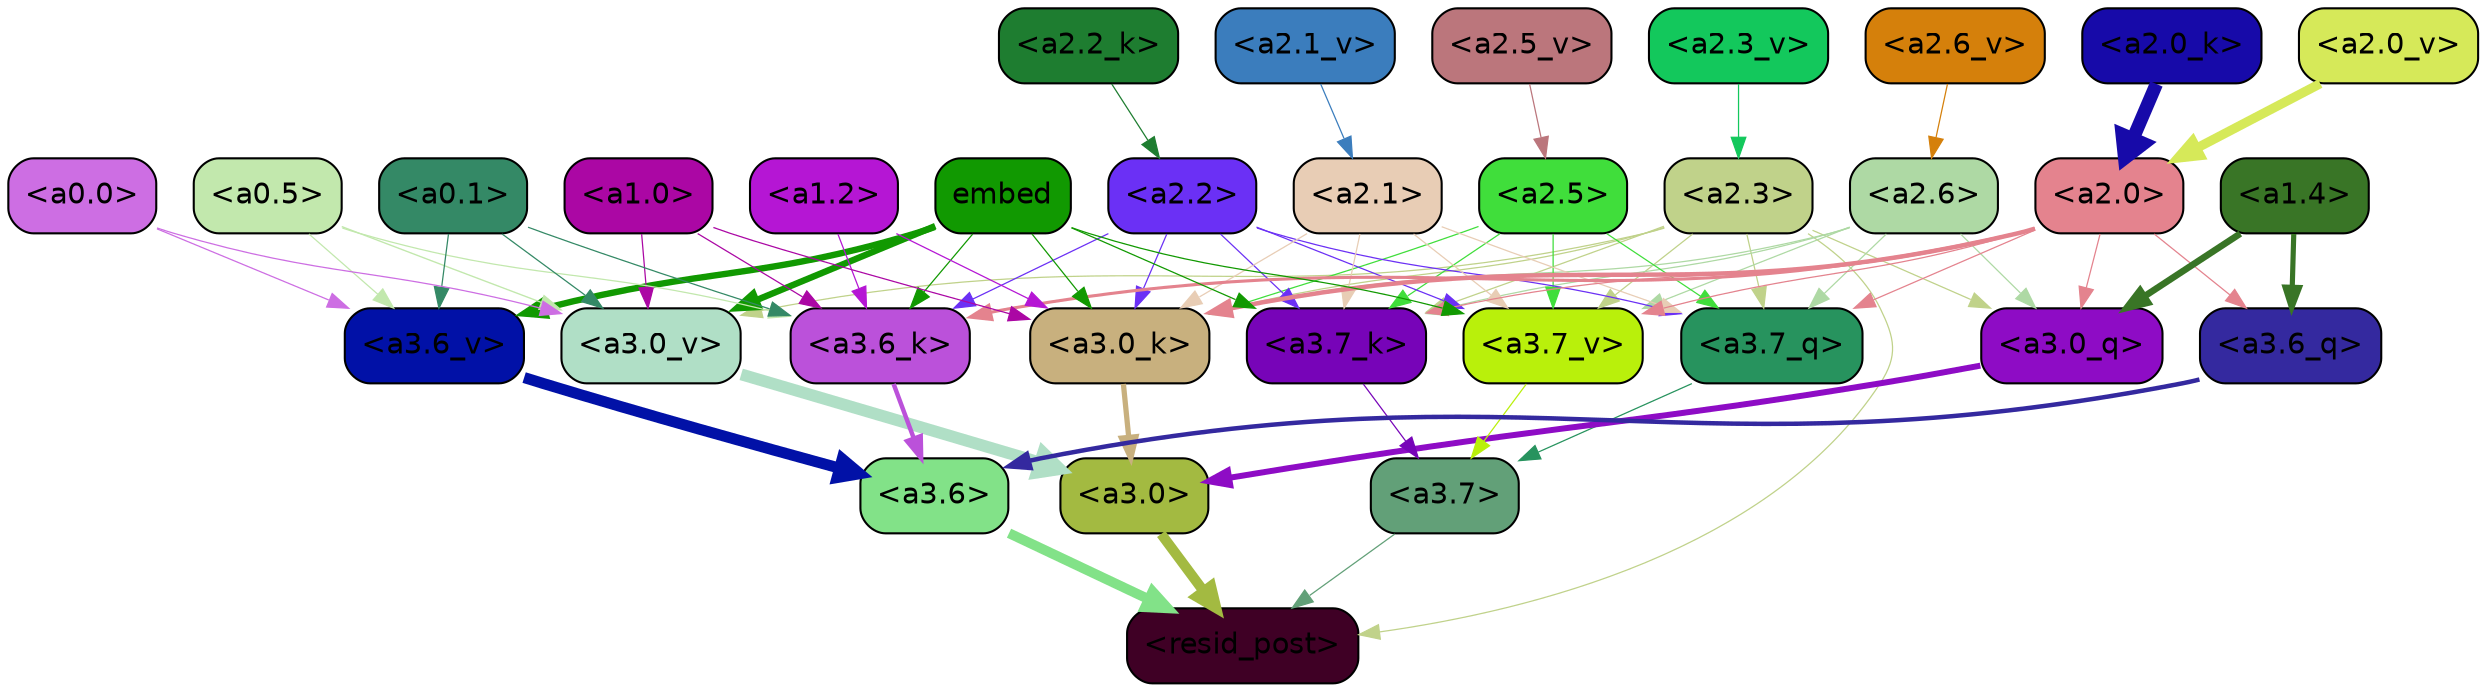 strict digraph "" {
	graph [bgcolor=transparent,
		layout=dot,
		overlap=false,
		splines=true
	];
	"<a3.7>"	[color=black,
		fillcolor="#62a078",
		fontname=Helvetica,
		shape=box,
		style="filled, rounded"];
	"<resid_post>"	[color=black,
		fillcolor="#3f0025",
		fontname=Helvetica,
		shape=box,
		style="filled, rounded"];
	"<a3.7>" -> "<resid_post>"	[color="#62a078",
		penwidth=0.6];
	"<a3.6>"	[color=black,
		fillcolor="#82e288",
		fontname=Helvetica,
		shape=box,
		style="filled, rounded"];
	"<a3.6>" -> "<resid_post>"	[color="#82e288",
		penwidth=4.7534414529800415];
	"<a3.0>"	[color=black,
		fillcolor="#a3ba41",
		fontname=Helvetica,
		shape=box,
		style="filled, rounded"];
	"<a3.0>" -> "<resid_post>"	[color="#a3ba41",
		penwidth=4.898576855659485];
	"<a2.3>"	[color=black,
		fillcolor="#c0d28a",
		fontname=Helvetica,
		shape=box,
		style="filled, rounded"];
	"<a2.3>" -> "<resid_post>"	[color="#c0d28a",
		penwidth=0.6];
	"<a3.7_q>"	[color=black,
		fillcolor="#27935e",
		fontname=Helvetica,
		shape=box,
		style="filled, rounded"];
	"<a2.3>" -> "<a3.7_q>"	[color="#c0d28a",
		penwidth=0.6];
	"<a3.0_q>"	[color=black,
		fillcolor="#8e0cc5",
		fontname=Helvetica,
		shape=box,
		style="filled, rounded"];
	"<a2.3>" -> "<a3.0_q>"	[color="#c0d28a",
		penwidth=0.6];
	"<a3.7_k>"	[color=black,
		fillcolor="#7704b8",
		fontname=Helvetica,
		shape=box,
		style="filled, rounded"];
	"<a2.3>" -> "<a3.7_k>"	[color="#c0d28a",
		penwidth=0.6];
	"<a3.0_k>"	[color=black,
		fillcolor="#c8b07e",
		fontname=Helvetica,
		shape=box,
		style="filled, rounded"];
	"<a2.3>" -> "<a3.0_k>"	[color="#c0d28a",
		penwidth=0.6];
	"<a3.7_v>"	[color=black,
		fillcolor="#b9f00b",
		fontname=Helvetica,
		shape=box,
		style="filled, rounded"];
	"<a2.3>" -> "<a3.7_v>"	[color="#c0d28a",
		penwidth=0.6];
	"<a3.0_v>"	[color=black,
		fillcolor="#b0dfc6",
		fontname=Helvetica,
		shape=box,
		style="filled, rounded"];
	"<a2.3>" -> "<a3.0_v>"	[color="#c0d28a",
		penwidth=0.6];
	"<a3.7_q>" -> "<a3.7>"	[color="#27935e",
		penwidth=0.6];
	"<a3.6_q>"	[color=black,
		fillcolor="#34299f",
		fontname=Helvetica,
		shape=box,
		style="filled, rounded"];
	"<a3.6_q>" -> "<a3.6>"	[color="#34299f",
		penwidth=2.160832464694977];
	"<a3.0_q>" -> "<a3.0>"	[color="#8e0cc5",
		penwidth=2.870753765106201];
	"<a3.7_k>" -> "<a3.7>"	[color="#7704b8",
		penwidth=0.6];
	"<a3.6_k>"	[color=black,
		fillcolor="#bb51da",
		fontname=Helvetica,
		shape=box,
		style="filled, rounded"];
	"<a3.6_k>" -> "<a3.6>"	[color="#bb51da",
		penwidth=2.13908451795578];
	"<a3.0_k>" -> "<a3.0>"	[color="#c8b07e",
		penwidth=2.520303964614868];
	"<a3.7_v>" -> "<a3.7>"	[color="#b9f00b",
		penwidth=0.6];
	"<a3.6_v>"	[color=black,
		fillcolor="#0111a7",
		fontname=Helvetica,
		shape=box,
		style="filled, rounded"];
	"<a3.6_v>" -> "<a3.6>"	[color="#0111a7",
		penwidth=5.297133803367615];
	"<a3.0_v>" -> "<a3.0>"	[color="#b0dfc6",
		penwidth=5.680712580680847];
	"<a2.6>"	[color=black,
		fillcolor="#aed9a4",
		fontname=Helvetica,
		shape=box,
		style="filled, rounded"];
	"<a2.6>" -> "<a3.7_q>"	[color="#aed9a4",
		penwidth=0.6];
	"<a2.6>" -> "<a3.0_q>"	[color="#aed9a4",
		penwidth=0.6];
	"<a2.6>" -> "<a3.7_k>"	[color="#aed9a4",
		penwidth=0.6];
	"<a2.6>" -> "<a3.0_k>"	[color="#aed9a4",
		penwidth=0.6];
	"<a2.6>" -> "<a3.7_v>"	[color="#aed9a4",
		penwidth=0.6];
	"<a2.5>"	[color=black,
		fillcolor="#40de3b",
		fontname=Helvetica,
		shape=box,
		style="filled, rounded"];
	"<a2.5>" -> "<a3.7_q>"	[color="#40de3b",
		penwidth=0.6];
	"<a2.5>" -> "<a3.7_k>"	[color="#40de3b",
		penwidth=0.6];
	"<a2.5>" -> "<a3.0_k>"	[color="#40de3b",
		penwidth=0.6];
	"<a2.5>" -> "<a3.7_v>"	[color="#40de3b",
		penwidth=0.6];
	"<a2.2>"	[color=black,
		fillcolor="#6b30f5",
		fontname=Helvetica,
		shape=box,
		style="filled, rounded"];
	"<a2.2>" -> "<a3.7_q>"	[color="#6b30f5",
		penwidth=0.6];
	"<a2.2>" -> "<a3.7_k>"	[color="#6b30f5",
		penwidth=0.6];
	"<a2.2>" -> "<a3.6_k>"	[color="#6b30f5",
		penwidth=0.6];
	"<a2.2>" -> "<a3.0_k>"	[color="#6b30f5",
		penwidth=0.6];
	"<a2.2>" -> "<a3.7_v>"	[color="#6b30f5",
		penwidth=0.6];
	"<a2.1>"	[color=black,
		fillcolor="#e8cdb5",
		fontname=Helvetica,
		shape=box,
		style="filled, rounded"];
	"<a2.1>" -> "<a3.7_q>"	[color="#e8cdb5",
		penwidth=0.6];
	"<a2.1>" -> "<a3.7_k>"	[color="#e8cdb5",
		penwidth=0.6];
	"<a2.1>" -> "<a3.0_k>"	[color="#e8cdb5",
		penwidth=0.6];
	"<a2.1>" -> "<a3.7_v>"	[color="#e8cdb5",
		penwidth=0.6];
	"<a2.0>"	[color=black,
		fillcolor="#e4838e",
		fontname=Helvetica,
		shape=box,
		style="filled, rounded"];
	"<a2.0>" -> "<a3.7_q>"	[color="#e4838e",
		penwidth=0.6];
	"<a2.0>" -> "<a3.6_q>"	[color="#e4838e",
		penwidth=0.6];
	"<a2.0>" -> "<a3.0_q>"	[color="#e4838e",
		penwidth=0.6];
	"<a2.0>" -> "<a3.7_k>"	[color="#e4838e",
		penwidth=0.6];
	"<a2.0>" -> "<a3.6_k>"	[color="#e4838e",
		penwidth=1.4855384826660156];
	"<a2.0>" -> "<a3.0_k>"	[color="#e4838e",
		penwidth=2.142689883708954];
	"<a2.0>" -> "<a3.7_v>"	[color="#e4838e",
		penwidth=0.6];
	"<a1.4>"	[color=black,
		fillcolor="#397526",
		fontname=Helvetica,
		shape=box,
		style="filled, rounded"];
	"<a1.4>" -> "<a3.6_q>"	[color="#397526",
		penwidth=2.4767253398895264];
	"<a1.4>" -> "<a3.0_q>"	[color="#397526",
		penwidth=3.192750334739685];
	embed	[color=black,
		fillcolor="#119901",
		fontname=Helvetica,
		shape=box,
		style="filled, rounded"];
	embed -> "<a3.7_k>"	[color="#119901",
		penwidth=0.6];
	embed -> "<a3.6_k>"	[color="#119901",
		penwidth=0.6];
	embed -> "<a3.0_k>"	[color="#119901",
		penwidth=0.6015868484973907];
	embed -> "<a3.7_v>"	[color="#119901",
		penwidth=0.6];
	embed -> "<a3.6_v>"	[color="#119901",
		penwidth=3.067279100418091];
	embed -> "<a3.0_v>"	[color="#119901",
		penwidth=3.0891895294189453];
	"<a1.2>"	[color=black,
		fillcolor="#b516d4",
		fontname=Helvetica,
		shape=box,
		style="filled, rounded"];
	"<a1.2>" -> "<a3.6_k>"	[color="#b516d4",
		penwidth=0.6];
	"<a1.2>" -> "<a3.0_k>"	[color="#b516d4",
		penwidth=0.6];
	"<a1.0>"	[color=black,
		fillcolor="#ab07a4",
		fontname=Helvetica,
		shape=box,
		style="filled, rounded"];
	"<a1.0>" -> "<a3.6_k>"	[color="#ab07a4",
		penwidth=0.6];
	"<a1.0>" -> "<a3.0_k>"	[color="#ab07a4",
		penwidth=0.6];
	"<a1.0>" -> "<a3.0_v>"	[color="#ab07a4",
		penwidth=0.6];
	"<a0.5>"	[color=black,
		fillcolor="#c2e8ad",
		fontname=Helvetica,
		shape=box,
		style="filled, rounded"];
	"<a0.5>" -> "<a3.6_k>"	[color="#c2e8ad",
		penwidth=0.6];
	"<a0.5>" -> "<a3.6_v>"	[color="#c2e8ad",
		penwidth=0.6];
	"<a0.5>" -> "<a3.0_v>"	[color="#c2e8ad",
		penwidth=0.6549575447570533];
	"<a0.1>"	[color=black,
		fillcolor="#348966",
		fontname=Helvetica,
		shape=box,
		style="filled, rounded"];
	"<a0.1>" -> "<a3.6_k>"	[color="#348966",
		penwidth=0.6];
	"<a0.1>" -> "<a3.6_v>"	[color="#348966",
		penwidth=0.6];
	"<a0.1>" -> "<a3.0_v>"	[color="#348966",
		penwidth=0.6];
	"<a0.0>"	[color=black,
		fillcolor="#cd6ee3",
		fontname=Helvetica,
		shape=box,
		style="filled, rounded"];
	"<a0.0>" -> "<a3.6_v>"	[color="#cd6ee3",
		penwidth=0.6];
	"<a0.0>" -> "<a3.0_v>"	[color="#cd6ee3",
		penwidth=0.6];
	"<a2.2_k>"	[color=black,
		fillcolor="#1e7d30",
		fontname=Helvetica,
		shape=box,
		style="filled, rounded"];
	"<a2.2_k>" -> "<a2.2>"	[color="#1e7d30",
		penwidth=0.6];
	"<a2.0_k>"	[color=black,
		fillcolor="#170aa9",
		fontname=Helvetica,
		shape=box,
		style="filled, rounded"];
	"<a2.0_k>" -> "<a2.0>"	[color="#170aa9",
		penwidth=6.397904872894287];
	"<a2.6_v>"	[color=black,
		fillcolor="#d5800b",
		fontname=Helvetica,
		shape=box,
		style="filled, rounded"];
	"<a2.6_v>" -> "<a2.6>"	[color="#d5800b",
		penwidth=0.6];
	"<a2.5_v>"	[color=black,
		fillcolor="#bb767c",
		fontname=Helvetica,
		shape=box,
		style="filled, rounded"];
	"<a2.5_v>" -> "<a2.5>"	[color="#bb767c",
		penwidth=0.6];
	"<a2.3_v>"	[color=black,
		fillcolor="#13c85c",
		fontname=Helvetica,
		shape=box,
		style="filled, rounded"];
	"<a2.3_v>" -> "<a2.3>"	[color="#13c85c",
		penwidth=0.6];
	"<a2.1_v>"	[color=black,
		fillcolor="#3b7dbd",
		fontname=Helvetica,
		shape=box,
		style="filled, rounded"];
	"<a2.1_v>" -> "<a2.1>"	[color="#3b7dbd",
		penwidth=0.6];
	"<a2.0_v>"	[color=black,
		fillcolor="#d6e959",
		fontname=Helvetica,
		shape=box,
		style="filled, rounded"];
	"<a2.0_v>" -> "<a2.0>"	[color="#d6e959",
		penwidth=4.48047137260437];
}
